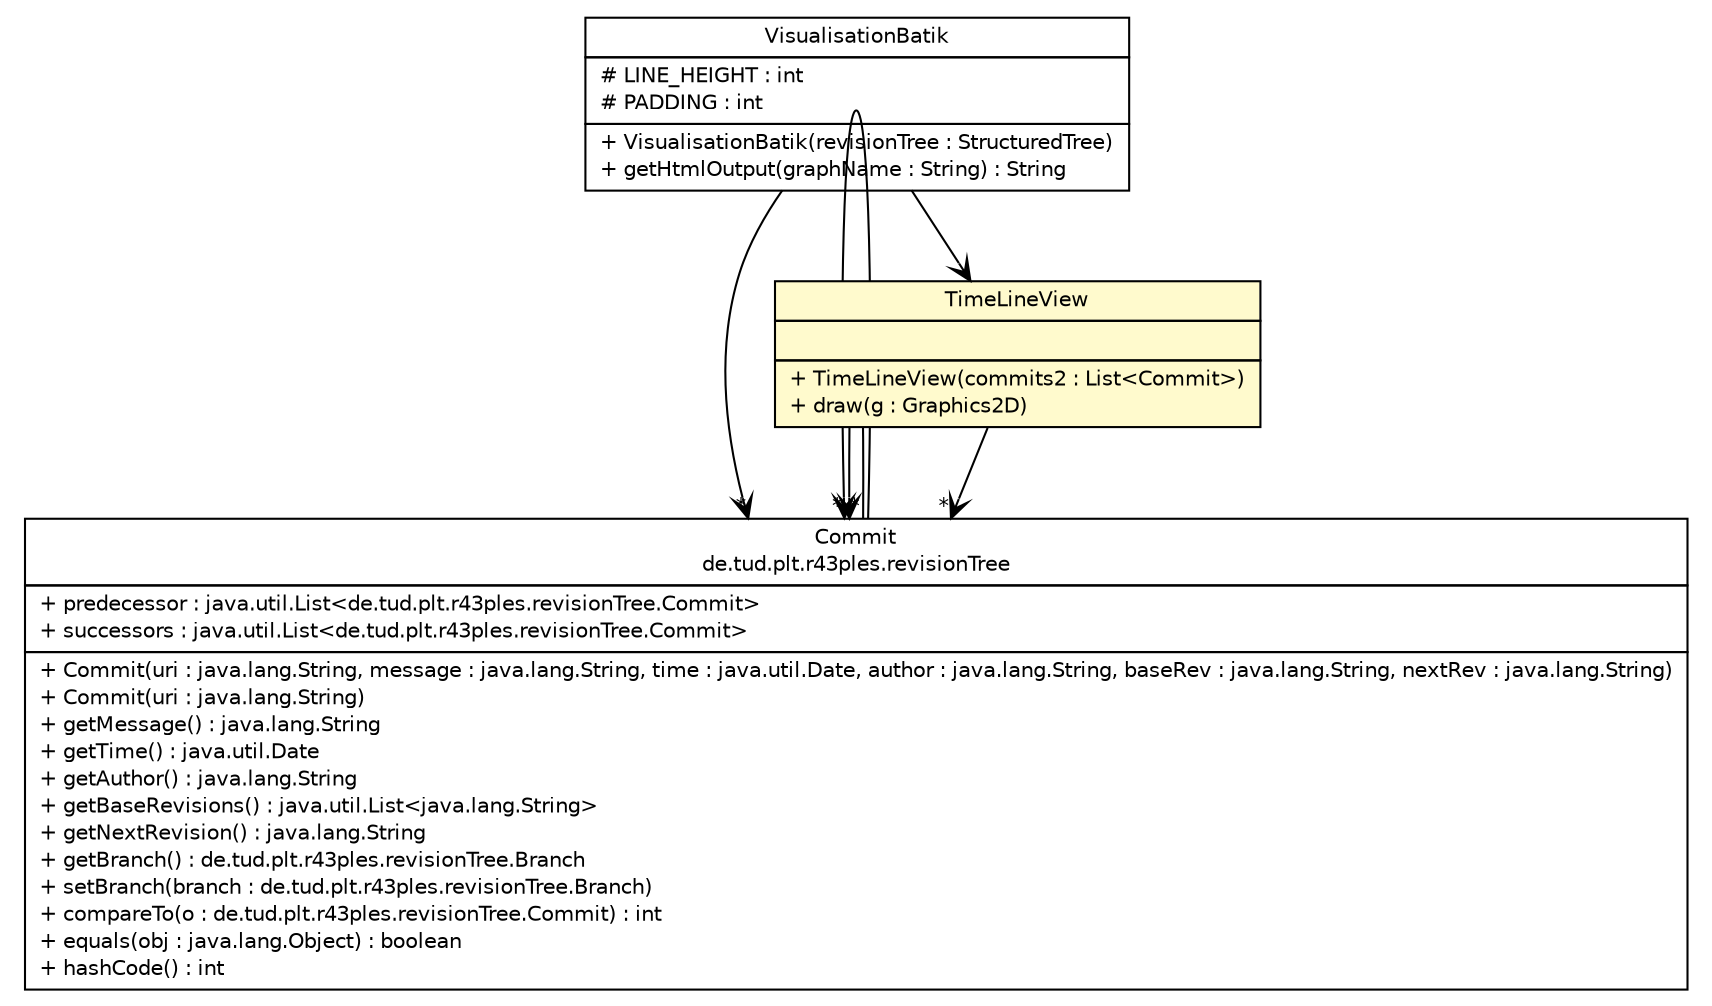 #!/usr/local/bin/dot
#
# Class diagram 
# Generated by UMLGraph version R5_6-24-gf6e263 (http://www.umlgraph.org/)
#

digraph G {
	edge [fontname="Helvetica",fontsize=10,labelfontname="Helvetica",labelfontsize=10];
	node [fontname="Helvetica",fontsize=10,shape=plaintext];
	nodesep=0.25;
	ranksep=0.5;
	// de.tud.plt.r43ples.revisionTree.Commit
	c5757 [label=<<table title="de.tud.plt.r43ples.revisionTree.Commit" border="0" cellborder="1" cellspacing="0" cellpadding="2" port="p" href="../revisionTree/Commit.html">
		<tr><td><table border="0" cellspacing="0" cellpadding="1">
<tr><td align="center" balign="center"> Commit </td></tr>
<tr><td align="center" balign="center"> de.tud.plt.r43ples.revisionTree </td></tr>
		</table></td></tr>
		<tr><td><table border="0" cellspacing="0" cellpadding="1">
<tr><td align="left" balign="left"> + predecessor : java.util.List&lt;de.tud.plt.r43ples.revisionTree.Commit&gt; </td></tr>
<tr><td align="left" balign="left"> + successors : java.util.List&lt;de.tud.plt.r43ples.revisionTree.Commit&gt; </td></tr>
		</table></td></tr>
		<tr><td><table border="0" cellspacing="0" cellpadding="1">
<tr><td align="left" balign="left"> + Commit(uri : java.lang.String, message : java.lang.String, time : java.util.Date, author : java.lang.String, baseRev : java.lang.String, nextRev : java.lang.String) </td></tr>
<tr><td align="left" balign="left"> + Commit(uri : java.lang.String) </td></tr>
<tr><td align="left" balign="left"> + getMessage() : java.lang.String </td></tr>
<tr><td align="left" balign="left"> + getTime() : java.util.Date </td></tr>
<tr><td align="left" balign="left"> + getAuthor() : java.lang.String </td></tr>
<tr><td align="left" balign="left"> + getBaseRevisions() : java.util.List&lt;java.lang.String&gt; </td></tr>
<tr><td align="left" balign="left"> + getNextRevision() : java.lang.String </td></tr>
<tr><td align="left" balign="left"> + getBranch() : de.tud.plt.r43ples.revisionTree.Branch </td></tr>
<tr><td align="left" balign="left"> + setBranch(branch : de.tud.plt.r43ples.revisionTree.Branch) </td></tr>
<tr><td align="left" balign="left"> + compareTo(o : de.tud.plt.r43ples.revisionTree.Commit) : int </td></tr>
<tr><td align="left" balign="left"> + equals(obj : java.lang.Object) : boolean </td></tr>
<tr><td align="left" balign="left"> + hashCode() : int </td></tr>
		</table></td></tr>
		</table>>, URL="../revisionTree/Commit.html", fontname="Helvetica", fontcolor="black", fontsize=10.0];
	// de.tud.plt.r43ples.visualisation.VisualisationBatik
	c5765 [label=<<table title="de.tud.plt.r43ples.visualisation.VisualisationBatik" border="0" cellborder="1" cellspacing="0" cellpadding="2" port="p" href="./VisualisationBatik.html">
		<tr><td><table border="0" cellspacing="0" cellpadding="1">
<tr><td align="center" balign="center"> VisualisationBatik </td></tr>
		</table></td></tr>
		<tr><td><table border="0" cellspacing="0" cellpadding="1">
<tr><td align="left" balign="left"> # LINE_HEIGHT : int </td></tr>
<tr><td align="left" balign="left"> # PADDING : int </td></tr>
		</table></td></tr>
		<tr><td><table border="0" cellspacing="0" cellpadding="1">
<tr><td align="left" balign="left"> + VisualisationBatik(revisionTree : StructuredTree) </td></tr>
<tr><td align="left" balign="left"> + getHtmlOutput(graphName : String) : String </td></tr>
		</table></td></tr>
		</table>>, URL="./VisualisationBatik.html", fontname="Helvetica", fontcolor="black", fontsize=10.0];
	// de.tud.plt.r43ples.visualisation.TimeLineView
	c5766 [label=<<table title="de.tud.plt.r43ples.visualisation.TimeLineView" border="0" cellborder="1" cellspacing="0" cellpadding="2" port="p" bgcolor="lemonChiffon" href="./TimeLineView.html">
		<tr><td><table border="0" cellspacing="0" cellpadding="1">
<tr><td align="center" balign="center"> TimeLineView </td></tr>
		</table></td></tr>
		<tr><td><table border="0" cellspacing="0" cellpadding="1">
<tr><td align="left" balign="left">  </td></tr>
		</table></td></tr>
		<tr><td><table border="0" cellspacing="0" cellpadding="1">
<tr><td align="left" balign="left"> + TimeLineView(commits2 : List&lt;Commit&gt;) </td></tr>
<tr><td align="left" balign="left"> + draw(g : Graphics2D) </td></tr>
		</table></td></tr>
		</table>>, URL="./TimeLineView.html", fontname="Helvetica", fontcolor="black", fontsize=10.0];
	// de.tud.plt.r43ples.revisionTree.Commit NAVASSOC de.tud.plt.r43ples.revisionTree.Commit
	c5757:p -> c5757:p [taillabel="", label="", headlabel="*", fontname="Helvetica", fontcolor="black", fontsize=10.0, color="black", arrowhead=open];
	// de.tud.plt.r43ples.revisionTree.Commit NAVASSOC de.tud.plt.r43ples.revisionTree.Commit
	c5757:p -> c5757:p [taillabel="", label="", headlabel="*", fontname="Helvetica", fontcolor="black", fontsize=10.0, color="black", arrowhead=open];
	// de.tud.plt.r43ples.visualisation.VisualisationBatik NAVASSOC de.tud.plt.r43ples.visualisation.TimeLineView
	c5765:p -> c5766:p [taillabel="", label="", headlabel="", fontname="Helvetica", fontcolor="black", fontsize=10.0, color="black", arrowhead=open];
	// de.tud.plt.r43ples.visualisation.VisualisationBatik NAVASSOC de.tud.plt.r43ples.revisionTree.Commit
	c5765:p -> c5757:p [taillabel="", label="", headlabel="*", fontname="Helvetica", fontcolor="black", fontsize=10.0, color="black", arrowhead=open];
	// de.tud.plt.r43ples.visualisation.TimeLineView NAVASSOC de.tud.plt.r43ples.revisionTree.Commit
	c5766:p -> c5757:p [taillabel="", label="", headlabel="*", fontname="Helvetica", fontcolor="black", fontsize=10.0, color="black", arrowhead=open];
}

